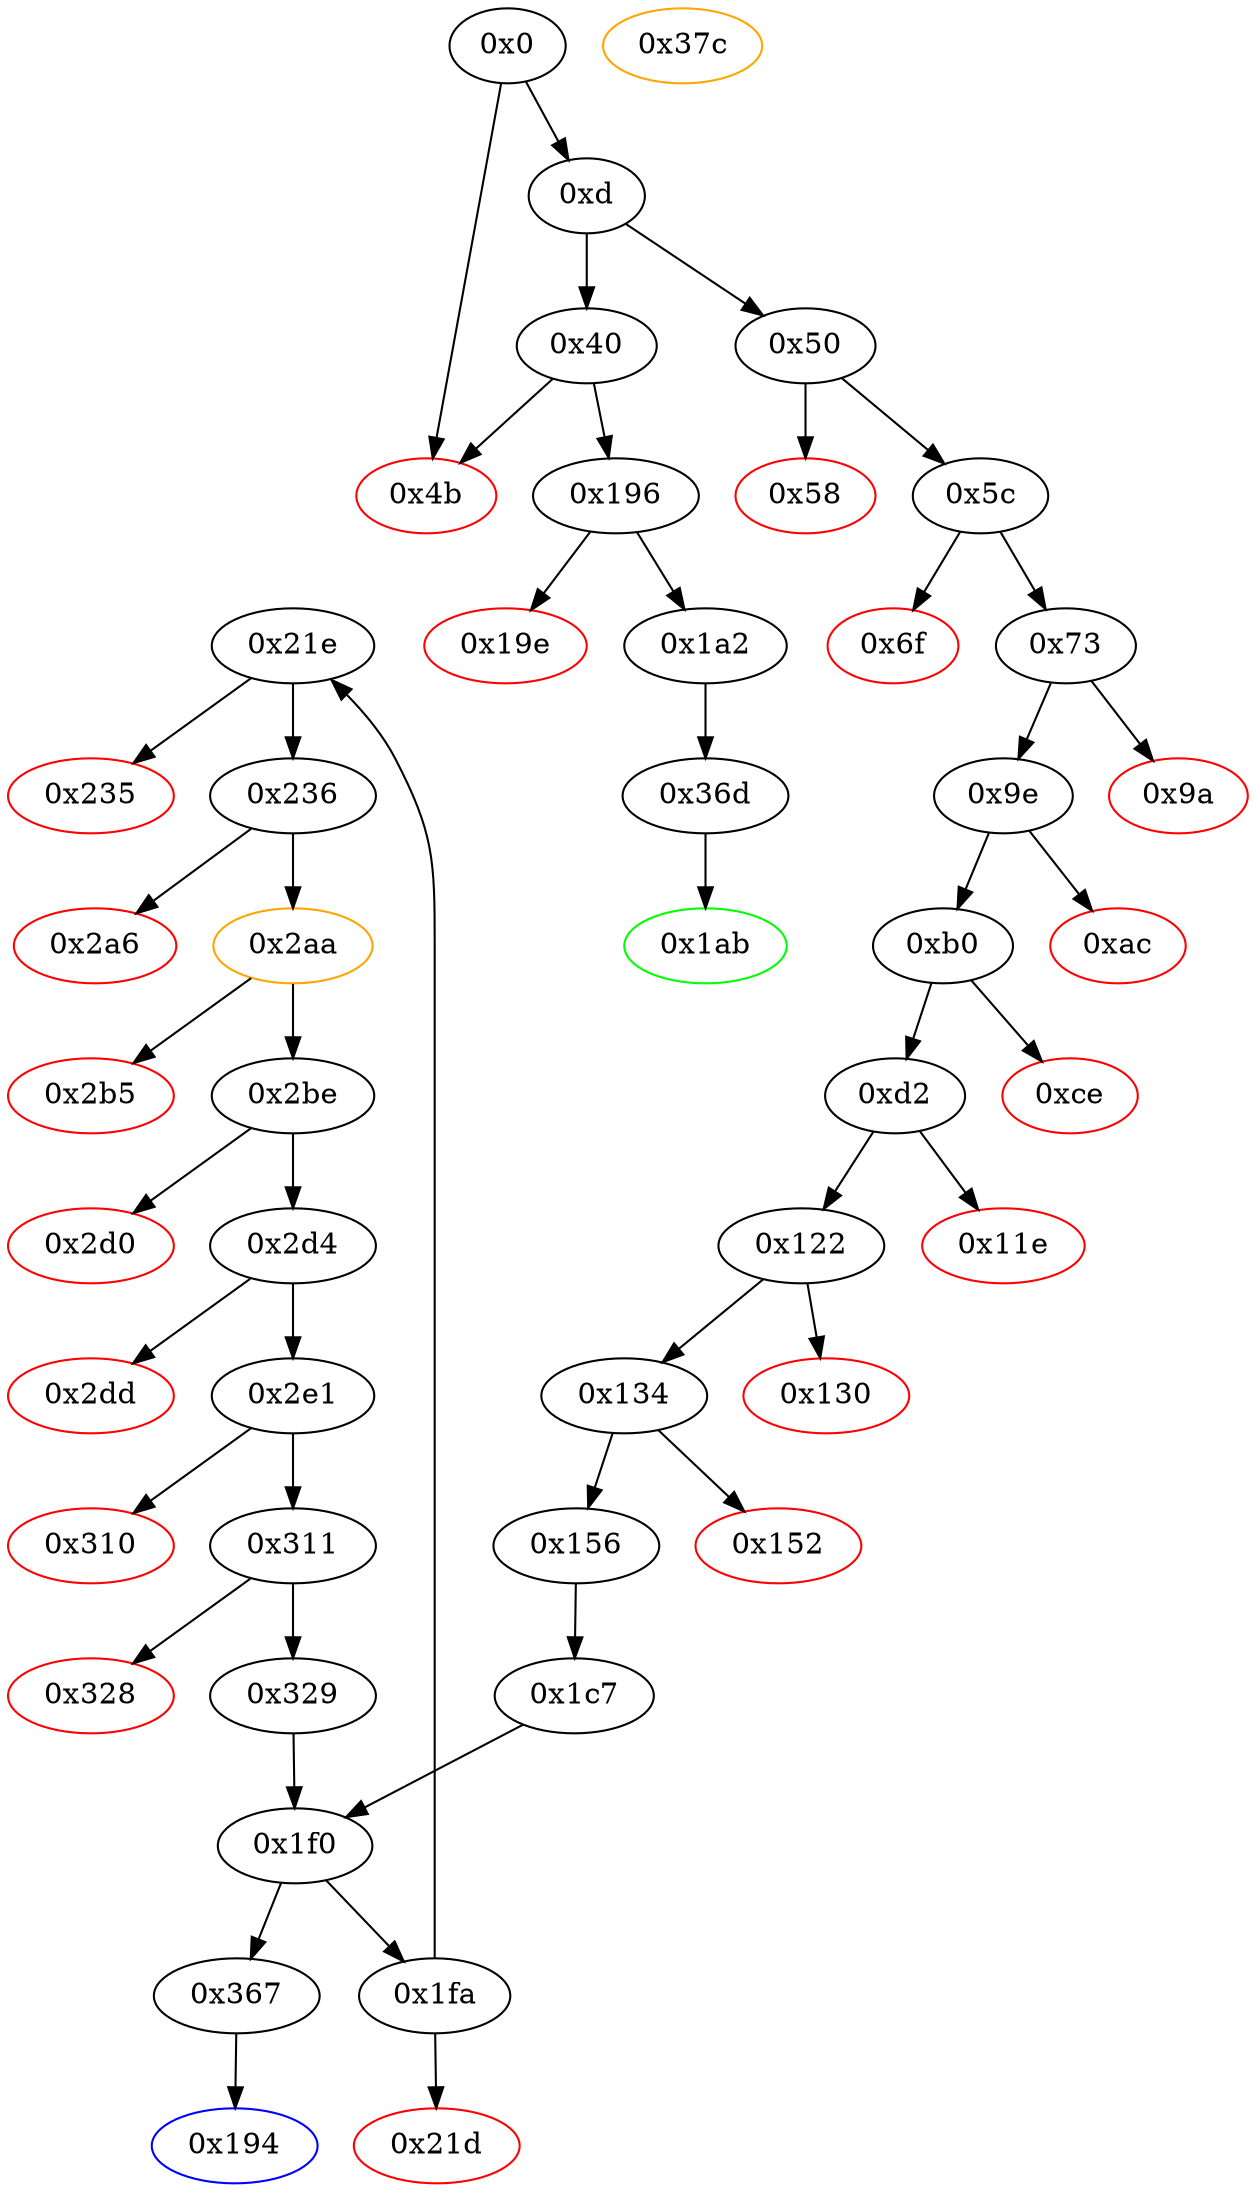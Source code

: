 strict digraph "" {
"0x235" [color=red, fillcolor=white, id="0x235", style=filled, tooltip="Block 0x235\n[0x235:0x235]\n---\nPredecessors: [0x21e]\nSuccessors: []\n---\n0x235 INVALID\n---\n0x235: INVALID \n---\nEntry stack: [V11, 0x194, V38, V75, V117, S6, V169, 0x23b872dd, V171, V179, V117, S0]\nStack pops: 0\nStack additions: []\nExit stack: [V11, 0x194, V38, V75, V117, S6, V169, 0x23b872dd, V171, V179, V117, S0]\n\nDef sites:\nV11: {0xd.0x34}\n0x194: {0x5c.0x5e}\nV38: {0x73.0x7e}\nV75: {0xd2.0xdf}\nV117: {0x156.0x163}\nS6: {0x329.0x362, 0x1c7.0x1c8}\nV169: {0x1fa.0x209}\n0x23b872dd: {0x1fa.0x20b}\nV171: {0x1fa.0x211}\nV179: {0x21e.0x228}\nV117: {0x156.0x163}\nS0: {0x329.0x362, 0x1c7.0x1c8}\n"];
"0xb0" [fillcolor=white, id="0xb0", style=filled, tooltip="Block 0xb0\n[0xb0:0xcd]\n---\nPredecessors: [0x9e]\nSuccessors: [0xce, 0xd2]\n---\n0xb0 JUMPDEST\n0xb1 DUP1\n0xb2 CALLDATALOAD\n0xb3 SWAP1\n0xb4 PUSH1 0x20\n0xb6 ADD\n0xb7 SWAP2\n0xb8 DUP5\n0xb9 PUSH1 0x20\n0xbb DUP4\n0xbc MUL\n0xbd DUP5\n0xbe ADD\n0xbf GT\n0xc0 PUSH5 0x100000000\n0xc6 DUP4\n0xc7 GT\n0xc8 OR\n0xc9 ISZERO\n0xca PUSH2 0xd2\n0xcd JUMPI\n---\n0xb0: JUMPDEST \n0xb2: V57 = CALLDATALOAD V50\n0xb4: V58 = 0x20\n0xb6: V59 = ADD 0x20 V50\n0xb9: V60 = 0x20\n0xbc: V61 = MUL V57 0x20\n0xbe: V62 = ADD V59 V61\n0xbf: V63 = GT V62 V39\n0xc0: V64 = 0x100000000\n0xc7: V65 = GT V57 0x100000000\n0xc8: V66 = OR V65 V63\n0xc9: V67 = ISZERO V66\n0xca: V68 = 0xd2\n0xcd: JUMPI 0xd2 V67\n---\nEntry stack: [V11, 0x194, V38, V39, 0x4, 0x44, V50]\nStack pops: 4\nStack additions: [S3, S2, V59, V57, S1]\nExit stack: [V11, 0x194, V38, V39, 0x4, V59, V57, 0x44]\n\nDef sites:\nV11: {0xd.0x34}\n0x194: {0x5c.0x5e}\nV38: {0x73.0x7e}\nV39: {0x73.0x82}\n0x4: {0x5c.0x61}\n0x44: {0x73.0x87}\nV50: {0x9e.0xa0}\n"];
"0x194" [color=blue, fillcolor=white, id="0x194", style=filled, tooltip="Block 0x194\n[0x194:0x195]\n---\nPredecessors: [0x367]\nSuccessors: []\n---\n0x194 JUMPDEST\n0x195 STOP\n---\n0x194: JUMPDEST \n0x195: STOP \n---\nEntry stack: [V11]\nStack pops: 0\nStack additions: []\nExit stack: [V11]\n\nDef sites:\nV11: {0xd.0x34}\n"];
"0x130" [color=red, fillcolor=white, id="0x130", style=filled, tooltip="Block 0x130\n[0x130:0x133]\n---\nPredecessors: [0x122]\nSuccessors: []\n---\n0x130 PUSH1 0x0\n0x132 DUP1\n0x133 REVERT\n---\n0x130: V98 = 0x0\n0x133: REVERT 0x0 0x0\n---\nEntry stack: [V11, 0x194, V38, V75, V39, 0x4, 0x64, V92]\nStack pops: 0\nStack additions: []\nExit stack: [V11, 0x194, V38, V75, V39, 0x4, 0x64, V92]\n\nDef sites:\nV11: {0xd.0x34}\n0x194: {0x5c.0x5e}\nV38: {0x73.0x7e}\nV75: {0xd2.0xdf}\nV39: {0x73.0x82}\n0x4: {0x5c.0x61}\n0x64: {0xd2.0x10a}\nV92: {0x122.0x124}\n"];
"0x152" [color=red, fillcolor=white, id="0x152", style=filled, tooltip="Block 0x152\n[0x152:0x155]\n---\nPredecessors: [0x134]\nSuccessors: []\n---\n0x152 PUSH1 0x0\n0x154 DUP1\n0x155 REVERT\n---\n0x152: V111 = 0x0\n0x155: REVERT 0x0 0x0\n---\nEntry stack: [V11, 0x194, V38, V75, V39, 0x4, V101, V99, 0x64]\nStack pops: 0\nStack additions: []\nExit stack: [V11, 0x194, V38, V75, V39, 0x4, V101, V99, 0x64]\n\nDef sites:\nV11: {0xd.0x34}\n0x194: {0x5c.0x5e}\nV38: {0x73.0x7e}\nV75: {0xd2.0xdf}\nV39: {0x73.0x82}\n0x4: {0x5c.0x61}\nV101: {0x134.0x13a}\nV99: {0x134.0x136}\n0x64: {0xd2.0x10a}\n"];
"0x134" [fillcolor=white, id="0x134", style=filled, tooltip="Block 0x134\n[0x134:0x151]\n---\nPredecessors: [0x122]\nSuccessors: [0x152, 0x156]\n---\n0x134 JUMPDEST\n0x135 DUP1\n0x136 CALLDATALOAD\n0x137 SWAP1\n0x138 PUSH1 0x20\n0x13a ADD\n0x13b SWAP2\n0x13c DUP5\n0x13d PUSH1 0x20\n0x13f DUP4\n0x140 MUL\n0x141 DUP5\n0x142 ADD\n0x143 GT\n0x144 PUSH5 0x100000000\n0x14a DUP4\n0x14b GT\n0x14c OR\n0x14d ISZERO\n0x14e PUSH2 0x156\n0x151 JUMPI\n---\n0x134: JUMPDEST \n0x136: V99 = CALLDATALOAD V92\n0x138: V100 = 0x20\n0x13a: V101 = ADD 0x20 V92\n0x13d: V102 = 0x20\n0x140: V103 = MUL V99 0x20\n0x142: V104 = ADD V101 V103\n0x143: V105 = GT V104 V39\n0x144: V106 = 0x100000000\n0x14b: V107 = GT V99 0x100000000\n0x14c: V108 = OR V107 V105\n0x14d: V109 = ISZERO V108\n0x14e: V110 = 0x156\n0x151: JUMPI 0x156 V109\n---\nEntry stack: [V11, 0x194, V38, V75, V39, 0x4, 0x64, V92]\nStack pops: 4\nStack additions: [S3, S2, V101, V99, S1]\nExit stack: [V11, 0x194, V38, V75, V39, 0x4, V101, V99, 0x64]\n\nDef sites:\nV11: {0xd.0x34}\n0x194: {0x5c.0x5e}\nV38: {0x73.0x7e}\nV75: {0xd2.0xdf}\nV39: {0x73.0x82}\n0x4: {0x5c.0x61}\n0x64: {0xd2.0x10a}\nV92: {0x122.0x124}\n"];
"0x11e" [color=red, fillcolor=white, id="0x11e", style=filled, tooltip="Block 0x11e\n[0x11e:0x121]\n---\nPredecessors: [0xd2]\nSuccessors: []\n---\n0x11e PUSH1 0x0\n0x120 DUP1\n0x121 REVERT\n---\n0x11e: V91 = 0x0\n0x121: REVERT 0x0 0x0\n---\nEntry stack: [V11, 0x194, V38, V75, V39, 0x4, 0x64, V86]\nStack pops: 0\nStack additions: []\nExit stack: [V11, 0x194, V38, V75, V39, 0x4, 0x64, V86]\n\nDef sites:\nV11: {0xd.0x34}\n0x194: {0x5c.0x5e}\nV38: {0x73.0x7e}\nV75: {0xd2.0xdf}\nV39: {0x73.0x82}\n0x4: {0x5c.0x61}\n0x64: {0xd2.0x10a}\nV86: {0xd2.0x10d}\n"];
"0x58" [color=red, fillcolor=white, id="0x58", style=filled, tooltip="Block 0x58\n[0x58:0x5b]\n---\nPredecessors: [0x50]\nSuccessors: []\n---\n0x58 PUSH1 0x0\n0x5a DUP1\n0x5b REVERT\n---\n0x58: V22 = 0x0\n0x5b: REVERT 0x0 0x0\n---\nEntry stack: [V11, V19]\nStack pops: 0\nStack additions: []\nExit stack: [V11, V19]\n\nDef sites:\nV11: {0xd.0x34}\nV19: {0x50.0x51}\n"];
"0x0" [fillcolor=white, id="0x0", style=filled, tooltip="Block 0x0\n[0x0:0xc]\n---\nPredecessors: []\nSuccessors: [0xd, 0x4b]\n---\n0x0 PUSH1 0x80\n0x2 PUSH1 0x40\n0x4 MSTORE\n0x5 PUSH1 0x4\n0x7 CALLDATASIZE\n0x8 LT\n0x9 PUSH2 0x4b\n0xc JUMPI\n---\n0x0: V0 = 0x80\n0x2: V1 = 0x40\n0x4: M[0x40] = 0x80\n0x5: V2 = 0x4\n0x7: V3 = CALLDATASIZE\n0x8: V4 = LT V3 0x4\n0x9: V5 = 0x4b\n0xc: JUMPI 0x4b V4\n---\nEntry stack: []\nStack pops: 0\nStack additions: []\nExit stack: []\n\nDef sites:\n"];
"0x2a6" [color=red, fillcolor=white, id="0x2a6", style=filled, tooltip="Block 0x2a6\n[0x2a6:0x2a9]\n---\nPredecessors: [0x236]\nSuccessors: []\n---\n0x2a6 PUSH1 0x0\n0x2a8 DUP1\n0x2a9 REVERT\n---\n0x2a6: V219 = 0x0\n0x2a9: REVERT 0x0 0x0\n---\nEntry stack: [V11, 0x194, V38, V75, V117, S10, V169, 0x23b872dd, V211, 0x20, V209, V213, V209, 0x0, V169, V216]\nStack pops: 0\nStack additions: []\nExit stack: [V11, 0x194, V38, V75, V117, S10, V169, 0x23b872dd, V211, 0x20, V209, V213, V209, 0x0, V169, V216]\n\nDef sites:\nV11: {0xd.0x34}\n0x194: {0x5c.0x5e}\nV38: {0x73.0x7e}\nV75: {0xd2.0xdf}\nV117: {0x156.0x163}\nS10: {0x329.0x362, 0x1c7.0x1c8}\nV169: {0x1fa.0x209}\n0x23b872dd: {0x1fa.0x20b}\nV211: {0x236.0x292}\n0x20: {0x236.0x237}\nV209: {0x236.0x28d}\nV213: {0x236.0x298}\nV209: {0x236.0x28d}\n0x0: {0x236.0x29a}\nV169: {0x1fa.0x209}\nV216: {0x236.0x29f}\n"];
"0x36d" [fillcolor=white, id="0x36d", style=filled, tooltip="Block 0x36d\n[0x36d:0x37b]\n---\nPredecessors: [0x1a2]\nSuccessors: [0x1ab]\n---\n0x36d JUMPDEST\n0x36e PUSH1 0x0\n0x370 SLOAD\n0x371 PUSH1 0x1\n0x373 PUSH1 0xa0\n0x375 PUSH1 0x2\n0x377 EXP\n0x378 SUB\n0x379 AND\n0x37a DUP2\n0x37b JUMP\n---\n0x36d: JUMPDEST \n0x36e: V282 = 0x0\n0x370: V283 = S[0x0]\n0x371: V284 = 0x1\n0x373: V285 = 0xa0\n0x375: V286 = 0x2\n0x377: V287 = EXP 0x2 0xa0\n0x378: V288 = SUB 0x10000000000000000000000000000000000000000 0x1\n0x379: V289 = AND 0xffffffffffffffffffffffffffffffffffffffff V283\n0x37b: JUMP 0x1ab\n---\nEntry stack: [V11, 0x1ab]\nStack pops: 1\nStack additions: [S0, V289]\nExit stack: [V11, 0x1ab, V289]\n\nDef sites:\nV11: {0xd.0x34}\n0x1ab: {0x1a2.0x1a4}\n"];
"0x9a" [color=red, fillcolor=white, id="0x9a", style=filled, tooltip="Block 0x9a\n[0x9a:0x9d]\n---\nPredecessors: [0x73]\nSuccessors: []\n---\n0x9a PUSH1 0x0\n0x9c DUP1\n0x9d REVERT\n---\n0x9a: V49 = 0x0\n0x9d: REVERT 0x0 0x0\n---\nEntry stack: [V11, 0x194, V38, V39, 0x4, 0x44, V44]\nStack pops: 0\nStack additions: []\nExit stack: [V11, 0x194, V38, V39, 0x4, 0x44, V44]\n\nDef sites:\nV11: {0xd.0x34}\n0x194: {0x5c.0x5e}\nV38: {0x73.0x7e}\nV39: {0x73.0x82}\n0x4: {0x5c.0x61}\n0x44: {0x73.0x87}\nV44: {0x73.0x8c}\n"];
"0x156" [fillcolor=white, id="0x156", style=filled, tooltip="Block 0x156\n[0x156:0x193]\n---\nPredecessors: [0x134]\nSuccessors: [0x1c7]\n---\n0x156 JUMPDEST\n0x157 SWAP2\n0x158 SWAP1\n0x159 DUP1\n0x15a DUP1\n0x15b PUSH1 0x20\n0x15d MUL\n0x15e PUSH1 0x20\n0x160 ADD\n0x161 PUSH1 0x40\n0x163 MLOAD\n0x164 SWAP1\n0x165 DUP2\n0x166 ADD\n0x167 PUSH1 0x40\n0x169 MSTORE\n0x16a DUP1\n0x16b SWAP4\n0x16c SWAP3\n0x16d SWAP2\n0x16e SWAP1\n0x16f DUP2\n0x170 DUP2\n0x171 MSTORE\n0x172 PUSH1 0x20\n0x174 ADD\n0x175 DUP4\n0x176 DUP4\n0x177 PUSH1 0x20\n0x179 MUL\n0x17a DUP1\n0x17b DUP3\n0x17c DUP5\n0x17d CALLDATACOPY\n0x17e PUSH1 0x0\n0x180 SWAP3\n0x181 ADD\n0x182 SWAP2\n0x183 SWAP1\n0x184 SWAP2\n0x185 MSTORE\n0x186 POP\n0x187 SWAP3\n0x188 SWAP6\n0x189 POP\n0x18a PUSH2 0x1c7\n0x18d SWAP5\n0x18e POP\n0x18f POP\n0x190 POP\n0x191 POP\n0x192 POP\n0x193 JUMP\n---\n0x156: JUMPDEST \n0x15b: V112 = 0x20\n0x15d: V113 = MUL 0x20 V99\n0x15e: V114 = 0x20\n0x160: V115 = ADD 0x20 V113\n0x161: V116 = 0x40\n0x163: V117 = M[0x40]\n0x166: V118 = ADD V117 V115\n0x167: V119 = 0x40\n0x169: M[0x40] = V118\n0x171: M[V117] = V99\n0x172: V120 = 0x20\n0x174: V121 = ADD 0x20 V117\n0x177: V122 = 0x20\n0x179: V123 = MUL 0x20 V99\n0x17d: CALLDATACOPY V121 V101 V123\n0x17e: V124 = 0x0\n0x181: V125 = ADD V121 V123\n0x185: M[V125] = 0x0\n0x18a: V126 = 0x1c7\n0x193: JUMP 0x1c7\n---\nEntry stack: [V11, 0x194, V38, V75, V39, 0x4, V101, V99, 0x64]\nStack pops: 5\nStack additions: [V117]\nExit stack: [V11, 0x194, V38, V75, V117]\n\nDef sites:\nV11: {0xd.0x34}\n0x194: {0x5c.0x5e}\nV38: {0x73.0x7e}\nV75: {0xd2.0xdf}\nV39: {0x73.0x82}\n0x4: {0x5c.0x61}\nV101: {0x134.0x13a}\nV99: {0x134.0x136}\n0x64: {0xd2.0x10a}\n"];
"0x122" [fillcolor=white, id="0x122", style=filled, tooltip="Block 0x122\n[0x122:0x12f]\n---\nPredecessors: [0xd2]\nSuccessors: [0x130, 0x134]\n---\n0x122 JUMPDEST\n0x123 DUP3\n0x124 ADD\n0x125 DUP4\n0x126 PUSH1 0x20\n0x128 DUP3\n0x129 ADD\n0x12a GT\n0x12b ISZERO\n0x12c PUSH2 0x134\n0x12f JUMPI\n---\n0x122: JUMPDEST \n0x124: V92 = ADD 0x4 V86\n0x126: V93 = 0x20\n0x129: V94 = ADD V92 0x20\n0x12a: V95 = GT V94 V39\n0x12b: V96 = ISZERO V95\n0x12c: V97 = 0x134\n0x12f: JUMPI 0x134 V96\n---\nEntry stack: [V11, 0x194, V38, V75, V39, 0x4, 0x64, V86]\nStack pops: 4\nStack additions: [S3, S2, S1, V92]\nExit stack: [V11, 0x194, V38, V75, V39, 0x4, 0x64, V92]\n\nDef sites:\nV11: {0xd.0x34}\n0x194: {0x5c.0x5e}\nV38: {0x73.0x7e}\nV75: {0xd2.0xdf}\nV39: {0x73.0x82}\n0x4: {0x5c.0x61}\n0x64: {0xd2.0x10a}\nV86: {0xd2.0x10d}\n"];
"0x2be" [fillcolor=white, id="0x2be", style=filled, tooltip="Block 0x2be\n[0x2be:0x2cf]\n---\nPredecessors: [0x2aa]\nSuccessors: [0x2d0, 0x2d4]\n---\n0x2be JUMPDEST\n0x2bf POP\n0x2c0 POP\n0x2c1 POP\n0x2c2 POP\n0x2c3 PUSH1 0x40\n0x2c5 MLOAD\n0x2c6 RETURNDATASIZE\n0x2c7 PUSH1 0x20\n0x2c9 DUP2\n0x2ca LT\n0x2cb ISZERO\n0x2cc PUSH2 0x2d4\n0x2cf JUMPI\n---\n0x2be: JUMPDEST \n0x2c3: V229 = 0x40\n0x2c5: V230 = M[0x40]\n0x2c6: V231 = RETURNDATASIZE\n0x2c7: V232 = 0x20\n0x2ca: V233 = LT V231 0x20\n0x2cb: V234 = ISZERO V233\n0x2cc: V235 = 0x2d4\n0x2cf: JUMPI 0x2d4 V234\n---\nEntry stack: [V11, 0x194, V38, V75, V117, S4, V169, 0x23b872dd, V211, V222]\nStack pops: 4\nStack additions: [V230, V231]\nExit stack: [V11, 0x194, V38, V75, V117, S4, V230, V231]\n\nDef sites:\nV11: {0xd.0x34}\n0x194: {0x5c.0x5e}\nV38: {0x73.0x7e}\nV75: {0xd2.0xdf}\nV117: {0x156.0x163}\nS4: {0x329.0x362, 0x1c7.0x1c8}\nV169: {0x1fa.0x209}\n0x23b872dd: {0x1fa.0x20b}\nV211: {0x236.0x292}\nV222: {0x2aa.0x2ae}\n"];
"0x328" [color=red, fillcolor=white, id="0x328", style=filled, tooltip="Block 0x328\n[0x328:0x328]\n---\nPredecessors: [0x311]\nSuccessors: []\n---\n0x328 INVALID\n---\n0x328: INVALID \n---\nEntry stack: [V11, 0x194, V38, V75, V117, S5, 0x6338f69390e35a535a8a45841594668201ebcd1a8d9561f38ae0e589140233bf, V38, V253, V117, S0]\nStack pops: 0\nStack additions: []\nExit stack: [V11, 0x194, V38, V75, V117, S5, 0x6338f69390e35a535a8a45841594668201ebcd1a8d9561f38ae0e589140233bf, V38, V253, V117, S0]\n\nDef sites:\nV11: {0xd.0x34}\n0x194: {0x5c.0x5e}\nV38: {0x73.0x7e}\nV75: {0xd2.0xdf}\nV117: {0x156.0x163}\nS5: {0x329.0x362, 0x1c7.0x1c8}\n0x6338f69390e35a535a8a45841594668201ebcd1a8d9561f38ae0e589140233bf: {0x2e1.0x2e2}\nV38: {0x73.0x7e}\nV253: {0x311.0x31b}\nV117: {0x156.0x163}\nS0: {0x329.0x362, 0x1c7.0x1c8}\n"];
"0xd2" [fillcolor=white, id="0xd2", style=filled, tooltip="Block 0xd2\n[0xd2:0x11d]\n---\nPredecessors: [0xb0]\nSuccessors: [0x11e, 0x122]\n---\n0xd2 JUMPDEST\n0xd3 SWAP2\n0xd4 SWAP1\n0xd5 DUP1\n0xd6 DUP1\n0xd7 PUSH1 0x20\n0xd9 MUL\n0xda PUSH1 0x20\n0xdc ADD\n0xdd PUSH1 0x40\n0xdf MLOAD\n0xe0 SWAP1\n0xe1 DUP2\n0xe2 ADD\n0xe3 PUSH1 0x40\n0xe5 MSTORE\n0xe6 DUP1\n0xe7 SWAP4\n0xe8 SWAP3\n0xe9 SWAP2\n0xea SWAP1\n0xeb DUP2\n0xec DUP2\n0xed MSTORE\n0xee PUSH1 0x20\n0xf0 ADD\n0xf1 DUP4\n0xf2 DUP4\n0xf3 PUSH1 0x20\n0xf5 MUL\n0xf6 DUP1\n0xf7 DUP3\n0xf8 DUP5\n0xf9 CALLDATACOPY\n0xfa PUSH1 0x0\n0xfc SWAP3\n0xfd ADD\n0xfe SWAP2\n0xff SWAP1\n0x100 SWAP2\n0x101 MSTORE\n0x102 POP\n0x103 SWAP3\n0x104 SWAP6\n0x105 SWAP5\n0x106 SWAP4\n0x107 PUSH1 0x20\n0x109 DUP2\n0x10a ADD\n0x10b SWAP4\n0x10c POP\n0x10d CALLDATALOAD\n0x10e SWAP2\n0x10f POP\n0x110 POP\n0x111 PUSH5 0x100000000\n0x117 DUP2\n0x118 GT\n0x119 ISZERO\n0x11a PUSH2 0x122\n0x11d JUMPI\n---\n0xd2: JUMPDEST \n0xd7: V70 = 0x20\n0xd9: V71 = MUL 0x20 V57\n0xda: V72 = 0x20\n0xdc: V73 = ADD 0x20 V71\n0xdd: V74 = 0x40\n0xdf: V75 = M[0x40]\n0xe2: V76 = ADD V75 V73\n0xe3: V77 = 0x40\n0xe5: M[0x40] = V76\n0xed: M[V75] = V57\n0xee: V78 = 0x20\n0xf0: V79 = ADD 0x20 V75\n0xf3: V80 = 0x20\n0xf5: V81 = MUL 0x20 V57\n0xf9: CALLDATACOPY V79 V59 V81\n0xfa: V82 = 0x0\n0xfd: V83 = ADD V79 V81\n0x101: M[V83] = 0x0\n0x107: V84 = 0x20\n0x10a: V85 = ADD 0x44 0x20\n0x10d: V86 = CALLDATALOAD 0x44\n0x111: V87 = 0x100000000\n0x118: V88 = GT V86 0x100000000\n0x119: V89 = ISZERO V88\n0x11a: V90 = 0x122\n0x11d: JUMPI 0x122 V89\n---\nEntry stack: [V11, 0x194, V38, V39, 0x4, V59, V57, 0x44]\nStack pops: 5\nStack additions: [V75, S4, S3, 0x64, V86]\nExit stack: [V11, 0x194, V38, V75, V39, 0x4, 0x64, V86]\n\nDef sites:\nV11: {0xd.0x34}\n0x194: {0x5c.0x5e}\nV38: {0x73.0x7e}\nV39: {0x73.0x82}\n0x4: {0x5c.0x61}\nV59: {0xb0.0xb6}\nV57: {0xb0.0xb2}\n0x44: {0x73.0x87}\n"];
"0x1f0" [fillcolor=white, id="0x1f0", style=filled, tooltip="Block 0x1f0\n[0x1f0:0x1f9]\n---\nPredecessors: [0x1c7, 0x329]\nSuccessors: [0x1fa, 0x367]\n---\n0x1f0 JUMPDEST\n0x1f1 DUP3\n0x1f2 MLOAD\n0x1f3 DUP2\n0x1f4 LT\n0x1f5 ISZERO\n0x1f6 PUSH2 0x367\n0x1f9 JUMPI\n---\n0x1f0: JUMPDEST \n0x1f2: V157 = M[V75]\n0x1f4: V158 = LT S0 V157\n0x1f5: V159 = ISZERO V158\n0x1f6: V160 = 0x367\n0x1f9: JUMPI 0x367 V159\n---\nEntry stack: [V11, 0x194, V38, V75, V117, S0]\nStack pops: 3\nStack additions: [S2, S1, S0]\nExit stack: [V11, 0x194, V38, V75, V117, S0]\n\nDef sites:\nV11: {0xd.0x34}\n0x194: {0x5c.0x5e}\nV38: {0x73.0x7e}\nV75: {0xd2.0xdf}\nV117: {0x156.0x163}\nS0: {0x329.0x362, 0x1c7.0x1c8}\n"];
"0x73" [fillcolor=white, id="0x73", style=filled, tooltip="Block 0x73\n[0x73:0x99]\n---\nPredecessors: [0x5c]\nSuccessors: [0x9a, 0x9e]\n---\n0x73 JUMPDEST\n0x74 PUSH1 0x1\n0x76 PUSH1 0xa0\n0x78 PUSH1 0x2\n0x7a EXP\n0x7b SUB\n0x7c DUP3\n0x7d CALLDATALOAD\n0x7e AND\n0x7f SWAP2\n0x80 SWAP1\n0x81 DUP2\n0x82 ADD\n0x83 SWAP1\n0x84 PUSH1 0x40\n0x86 DUP2\n0x87 ADD\n0x88 PUSH1 0x20\n0x8a DUP3\n0x8b ADD\n0x8c CALLDATALOAD\n0x8d PUSH5 0x100000000\n0x93 DUP2\n0x94 GT\n0x95 ISZERO\n0x96 PUSH2 0x9e\n0x99 JUMPI\n---\n0x73: JUMPDEST \n0x74: V32 = 0x1\n0x76: V33 = 0xa0\n0x78: V34 = 0x2\n0x7a: V35 = EXP 0x2 0xa0\n0x7b: V36 = SUB 0x10000000000000000000000000000000000000000 0x1\n0x7d: V37 = CALLDATALOAD 0x4\n0x7e: V38 = AND V37 0xffffffffffffffffffffffffffffffffffffffff\n0x82: V39 = ADD 0x4 V26\n0x84: V40 = 0x40\n0x87: V41 = ADD 0x4 0x40\n0x88: V42 = 0x20\n0x8b: V43 = ADD 0x4 0x20\n0x8c: V44 = CALLDATALOAD 0x24\n0x8d: V45 = 0x100000000\n0x94: V46 = GT V44 0x100000000\n0x95: V47 = ISZERO V46\n0x96: V48 = 0x9e\n0x99: JUMPI 0x9e V47\n---\nEntry stack: [V11, 0x194, 0x4, V26]\nStack pops: 2\nStack additions: [V38, V39, S1, 0x44, V44]\nExit stack: [V11, 0x194, V38, V39, 0x4, 0x44, V44]\n\nDef sites:\nV11: {0xd.0x34}\n0x194: {0x5c.0x5e}\n0x4: {0x5c.0x61}\nV26: {0x5c.0x65}\n"];
"0x4b" [color=red, fillcolor=white, id="0x4b", style=filled, tooltip="Block 0x4b\n[0x4b:0x4f]\n---\nPredecessors: [0x0, 0x40]\nSuccessors: []\n---\n0x4b JUMPDEST\n0x4c PUSH1 0x0\n0x4e DUP1\n0x4f REVERT\n---\n0x4b: JUMPDEST \n0x4c: V18 = 0x0\n0x4f: REVERT 0x0 0x0\n---\nEntry stack: [V11]\nStack pops: 0\nStack additions: []\nExit stack: [V11]\n\nDef sites:\nV11: {0xd.0x34}\n"];
"0x2b5" [color=red, fillcolor=white, id="0x2b5", style=filled, tooltip="Block 0x2b5\n[0x2b5:0x2bd]\n---\nPredecessors: [0x2aa]\nSuccessors: []\n---\n0x2b5 RETURNDATASIZE\n0x2b6 PUSH1 0x0\n0x2b8 DUP1\n0x2b9 RETURNDATACOPY\n0x2ba RETURNDATASIZE\n0x2bb PUSH1 0x0\n0x2bd REVERT\n---\n0x2b5: V225 = RETURNDATASIZE\n0x2b6: V226 = 0x0\n0x2b9: RETURNDATACOPY 0x0 0x0 V225\n0x2ba: V227 = RETURNDATASIZE\n0x2bb: V228 = 0x0\n0x2bd: REVERT 0x0 V227\n---\nEntry stack: [V11, 0x194, V38, V75, V117, S4, V169, 0x23b872dd, V211, V222]\nStack pops: 0\nStack additions: []\nExit stack: [V11, 0x194, V38, V75, V117, S4, V169, 0x23b872dd, V211, V222]\n\nDef sites:\nV11: {0xd.0x34}\n0x194: {0x5c.0x5e}\nV38: {0x73.0x7e}\nV75: {0xd2.0xdf}\nV117: {0x156.0x163}\nS4: {0x329.0x362, 0x1c7.0x1c8}\nV169: {0x1fa.0x209}\n0x23b872dd: {0x1fa.0x20b}\nV211: {0x236.0x292}\nV222: {0x2aa.0x2ae}\n"];
"0x1a2" [fillcolor=white, id="0x1a2", style=filled, tooltip="Block 0x1a2\n[0x1a2:0x1aa]\n---\nPredecessors: [0x196]\nSuccessors: [0x36d]\n---\n0x1a2 JUMPDEST\n0x1a3 POP\n0x1a4 PUSH2 0x1ab\n0x1a7 PUSH2 0x36d\n0x1aa JUMP\n---\n0x1a2: JUMPDEST \n0x1a4: V131 = 0x1ab\n0x1a7: V132 = 0x36d\n0x1aa: JUMP 0x36d\n---\nEntry stack: [V11, V127]\nStack pops: 1\nStack additions: [0x1ab]\nExit stack: [V11, 0x1ab]\n\nDef sites:\nV11: {0xd.0x34}\nV127: {0x196.0x197}\n"];
"0x236" [fillcolor=white, id="0x236", style=filled, tooltip="Block 0x236\n[0x236:0x2a5]\n---\nPredecessors: [0x21e]\nSuccessors: [0x2a6, 0x2aa]\n---\n0x236 JUMPDEST\n0x237 PUSH1 0x20\n0x239 SWAP1\n0x23a DUP2\n0x23b MUL\n0x23c SWAP1\n0x23d SWAP2\n0x23e ADD\n0x23f DUP2\n0x240 ADD\n0x241 MLOAD\n0x242 PUSH1 0x40\n0x244 DUP1\n0x245 MLOAD\n0x246 PUSH29 0x100000000000000000000000000000000000000000000000000000000\n0x264 PUSH4 0xffffffff\n0x269 DUP9\n0x26a AND\n0x26b MUL\n0x26c DUP2\n0x26d MSTORE\n0x26e PUSH1 0x1\n0x270 PUSH1 0xa0\n0x272 PUSH1 0x2\n0x274 EXP\n0x275 SUB\n0x276 SWAP6\n0x277 DUP7\n0x278 AND\n0x279 PUSH1 0x4\n0x27b DUP3\n0x27c ADD\n0x27d MSTORE\n0x27e SWAP4\n0x27f SWAP1\n0x280 SWAP5\n0x281 AND\n0x282 PUSH1 0x24\n0x284 DUP5\n0x285 ADD\n0x286 MSTORE\n0x287 PUSH1 0x44\n0x289 DUP4\n0x28a ADD\n0x28b MSTORE\n0x28c SWAP2\n0x28d MLOAD\n0x28e PUSH1 0x64\n0x290 DUP1\n0x291 DUP4\n0x292 ADD\n0x293 SWAP4\n0x294 SWAP3\n0x295 DUP3\n0x296 SWAP1\n0x297 SUB\n0x298 ADD\n0x299 DUP2\n0x29a PUSH1 0x0\n0x29c DUP8\n0x29d DUP1\n0x29e EXTCODESIZE\n0x29f ISZERO\n0x2a0 DUP1\n0x2a1 ISZERO\n0x2a2 PUSH2 0x2aa\n0x2a5 JUMPI\n---\n0x236: JUMPDEST \n0x237: V185 = 0x20\n0x23b: V186 = MUL 0x20 S0\n0x23e: V187 = ADD V117 V186\n0x240: V188 = ADD 0x20 V187\n0x241: V189 = M[V188]\n0x242: V190 = 0x40\n0x245: V191 = M[0x40]\n0x246: V192 = 0x100000000000000000000000000000000000000000000000000000000\n0x264: V193 = 0xffffffff\n0x26a: V194 = AND 0x23b872dd 0xffffffff\n0x26b: V195 = MUL 0x23b872dd 0x100000000000000000000000000000000000000000000000000000000\n0x26d: M[V191] = 0x23b872dd00000000000000000000000000000000000000000000000000000000\n0x26e: V196 = 0x1\n0x270: V197 = 0xa0\n0x272: V198 = 0x2\n0x274: V199 = EXP 0x2 0xa0\n0x275: V200 = SUB 0x10000000000000000000000000000000000000000 0x1\n0x278: V201 = AND 0xffffffffffffffffffffffffffffffffffffffff V171\n0x279: V202 = 0x4\n0x27c: V203 = ADD V191 0x4\n0x27d: M[V203] = V201\n0x281: V204 = AND 0xffffffffffffffffffffffffffffffffffffffff V179\n0x282: V205 = 0x24\n0x285: V206 = ADD V191 0x24\n0x286: M[V206] = V204\n0x287: V207 = 0x44\n0x28a: V208 = ADD V191 0x44\n0x28b: M[V208] = V189\n0x28d: V209 = M[0x40]\n0x28e: V210 = 0x64\n0x292: V211 = ADD V191 0x64\n0x297: V212 = SUB V191 V209\n0x298: V213 = ADD V212 0x64\n0x29a: V214 = 0x0\n0x29e: V215 = EXTCODESIZE V169\n0x29f: V216 = ISZERO V215\n0x2a1: V217 = ISZERO V216\n0x2a2: V218 = 0x2aa\n0x2a5: JUMPI 0x2aa V217\n---\nEntry stack: [V11, 0x194, V38, V75, V117, S6, V169, 0x23b872dd, V171, V179, V117, S0]\nStack pops: 6\nStack additions: [S5, S4, V211, 0x20, V209, V213, V209, 0x0, S5, V216]\nExit stack: [V11, 0x194, V38, V75, V117, S6, V169, 0x23b872dd, V211, 0x20, V209, V213, V209, 0x0, V169, V216]\n\nDef sites:\nV11: {0xd.0x34}\n0x194: {0x5c.0x5e}\nV38: {0x73.0x7e}\nV75: {0xd2.0xdf}\nV117: {0x156.0x163}\nS6: {0x329.0x362, 0x1c7.0x1c8}\nV169: {0x1fa.0x209}\n0x23b872dd: {0x1fa.0x20b}\nV171: {0x1fa.0x211}\nV179: {0x21e.0x228}\nV117: {0x156.0x163}\nS0: {0x329.0x362, 0x1c7.0x1c8}\n"];
"0xce" [color=red, fillcolor=white, id="0xce", style=filled, tooltip="Block 0xce\n[0xce:0xd1]\n---\nPredecessors: [0xb0]\nSuccessors: []\n---\n0xce PUSH1 0x0\n0xd0 DUP1\n0xd1 REVERT\n---\n0xce: V69 = 0x0\n0xd1: REVERT 0x0 0x0\n---\nEntry stack: [V11, 0x194, V38, V39, 0x4, V59, V57, 0x44]\nStack pops: 0\nStack additions: []\nExit stack: [V11, 0x194, V38, V39, 0x4, V59, V57, 0x44]\n\nDef sites:\nV11: {0xd.0x34}\n0x194: {0x5c.0x5e}\nV38: {0x73.0x7e}\nV39: {0x73.0x82}\n0x4: {0x5c.0x61}\nV59: {0xb0.0xb6}\nV57: {0xb0.0xb2}\n0x44: {0x73.0x87}\n"];
"0x2d4" [fillcolor=white, id="0x2d4", style=filled, tooltip="Block 0x2d4\n[0x2d4:0x2dc]\n---\nPredecessors: [0x2be]\nSuccessors: [0x2dd, 0x2e1]\n---\n0x2d4 JUMPDEST\n0x2d5 POP\n0x2d6 MLOAD\n0x2d7 ISZERO\n0x2d8 ISZERO\n0x2d9 PUSH2 0x2e1\n0x2dc JUMPI\n---\n0x2d4: JUMPDEST \n0x2d6: V237 = M[V230]\n0x2d7: V238 = ISZERO V237\n0x2d8: V239 = ISZERO V238\n0x2d9: V240 = 0x2e1\n0x2dc: JUMPI 0x2e1 V239\n---\nEntry stack: [V11, 0x194, V38, V75, V117, S2, V230, V231]\nStack pops: 2\nStack additions: []\nExit stack: [V11, 0x194, V38, V75, V117, S2]\n\nDef sites:\nV11: {0xd.0x34}\n0x194: {0x5c.0x5e}\nV38: {0x73.0x7e}\nV75: {0xd2.0xdf}\nV117: {0x156.0x163}\nS2: {0x329.0x362, 0x1c7.0x1c8}\nV230: {0x2be.0x2c5}\nV231: {0x2be.0x2c6}\n"];
"0x367" [fillcolor=white, id="0x367", style=filled, tooltip="Block 0x367\n[0x367:0x36c]\n---\nPredecessors: [0x1f0]\nSuccessors: [0x194]\n---\n0x367 JUMPDEST\n0x368 POP\n0x369 POP\n0x36a POP\n0x36b POP\n0x36c JUMP\n---\n0x367: JUMPDEST \n0x36c: JUMP 0x194\n---\nEntry stack: [V11, 0x194, V38, V75, V117, S0]\nStack pops: 5\nStack additions: []\nExit stack: [V11]\n\nDef sites:\nV11: {0xd.0x34}\n0x194: {0x5c.0x5e}\nV38: {0x73.0x7e}\nV75: {0xd2.0xdf}\nV117: {0x156.0x163}\nS0: {0x329.0x362, 0x1c7.0x1c8}\n"];
"0x2d0" [color=red, fillcolor=white, id="0x2d0", style=filled, tooltip="Block 0x2d0\n[0x2d0:0x2d3]\n---\nPredecessors: [0x2be]\nSuccessors: []\n---\n0x2d0 PUSH1 0x0\n0x2d2 DUP1\n0x2d3 REVERT\n---\n0x2d0: V236 = 0x0\n0x2d3: REVERT 0x0 0x0\n---\nEntry stack: [V11, 0x194, V38, V75, V117, S2, V230, V231]\nStack pops: 0\nStack additions: []\nExit stack: [V11, 0x194, V38, V75, V117, S2, V230, V231]\n\nDef sites:\nV11: {0xd.0x34}\n0x194: {0x5c.0x5e}\nV38: {0x73.0x7e}\nV75: {0xd2.0xdf}\nV117: {0x156.0x163}\nS2: {0x329.0x362, 0x1c7.0x1c8}\nV230: {0x2be.0x2c5}\nV231: {0x2be.0x2c6}\n"];
"0x21e" [fillcolor=white, id="0x21e", style=filled, tooltip="Block 0x21e\n[0x21e:0x234]\n---\nPredecessors: [0x1fa]\nSuccessors: [0x235, 0x236]\n---\n0x21e JUMPDEST\n0x21f SWAP1\n0x220 PUSH1 0x20\n0x222 ADD\n0x223 SWAP1\n0x224 PUSH1 0x20\n0x226 MUL\n0x227 ADD\n0x228 MLOAD\n0x229 DUP6\n0x22a DUP6\n0x22b DUP2\n0x22c MLOAD\n0x22d DUP2\n0x22e LT\n0x22f ISZERO\n0x230 ISZERO\n0x231 PUSH2 0x236\n0x234 JUMPI\n---\n0x21e: JUMPDEST \n0x220: V174 = 0x20\n0x222: V175 = ADD 0x20 V75\n0x224: V176 = 0x20\n0x226: V177 = MUL 0x20 S0\n0x227: V178 = ADD V177 V175\n0x228: V179 = M[V178]\n0x22c: V180 = M[V117]\n0x22e: V181 = LT S5 V180\n0x22f: V182 = ISZERO V181\n0x230: V183 = ISZERO V182\n0x231: V184 = 0x236\n0x234: JUMPI 0x236 V183\n---\nEntry stack: [V11, 0x194, V38, V75, V117, S5, V169, 0x23b872dd, V171, V75, S0]\nStack pops: 7\nStack additions: [S6, S5, S4, S3, S2, V179, S6, S5]\nExit stack: [V11, 0x194, V38, V75, V117, S5, V169, 0x23b872dd, V171, V179, V117, S5]\n\nDef sites:\nV11: {0xd.0x34}\n0x194: {0x5c.0x5e}\nV38: {0x73.0x7e}\nV75: {0xd2.0xdf}\nV117: {0x156.0x163}\nS5: {0x329.0x362, 0x1c7.0x1c8}\nV169: {0x1fa.0x209}\n0x23b872dd: {0x1fa.0x20b}\nV171: {0x1fa.0x211}\nV75: {0xd2.0xdf}\nS0: {0x329.0x362, 0x1c7.0x1c8}\n"];
"0x5c" [fillcolor=white, id="0x5c", style=filled, tooltip="Block 0x5c\n[0x5c:0x6e]\n---\nPredecessors: [0x50]\nSuccessors: [0x6f, 0x73]\n---\n0x5c JUMPDEST\n0x5d POP\n0x5e PUSH2 0x194\n0x61 PUSH1 0x4\n0x63 DUP1\n0x64 CALLDATASIZE\n0x65 SUB\n0x66 PUSH1 0x60\n0x68 DUP2\n0x69 LT\n0x6a ISZERO\n0x6b PUSH2 0x73\n0x6e JUMPI\n---\n0x5c: JUMPDEST \n0x5e: V23 = 0x194\n0x61: V24 = 0x4\n0x64: V25 = CALLDATASIZE\n0x65: V26 = SUB V25 0x4\n0x66: V27 = 0x60\n0x69: V28 = LT V26 0x60\n0x6a: V29 = ISZERO V28\n0x6b: V30 = 0x73\n0x6e: JUMPI 0x73 V29\n---\nEntry stack: [V11, V19]\nStack pops: 1\nStack additions: [0x194, 0x4, V26]\nExit stack: [V11, 0x194, 0x4, V26]\n\nDef sites:\nV11: {0xd.0x34}\nV19: {0x50.0x51}\n"];
"0x2e1" [fillcolor=white, id="0x2e1", style=filled, tooltip="Block 0x2e1\n[0x2e1:0x30f]\n---\nPredecessors: [0x2d4]\nSuccessors: [0x310, 0x311]\n---\n0x2e1 JUMPDEST\n0x2e2 PUSH32 0x6338f69390e35a535a8a45841594668201ebcd1a8d9561f38ae0e589140233bf\n0x303 DUP5\n0x304 DUP5\n0x305 DUP4\n0x306 DUP2\n0x307 MLOAD\n0x308 DUP2\n0x309 LT\n0x30a ISZERO\n0x30b ISZERO\n0x30c PUSH2 0x311\n0x30f JUMPI\n---\n0x2e1: JUMPDEST \n0x2e2: V242 = 0x6338f69390e35a535a8a45841594668201ebcd1a8d9561f38ae0e589140233bf\n0x307: V243 = M[V75]\n0x309: V244 = LT S0 V243\n0x30a: V245 = ISZERO V244\n0x30b: V246 = ISZERO V245\n0x30c: V247 = 0x311\n0x30f: JUMPI 0x311 V246\n---\nEntry stack: [V11, 0x194, V38, V75, V117, S0]\nStack pops: 4\nStack additions: [S3, S2, S1, S0, 0x6338f69390e35a535a8a45841594668201ebcd1a8d9561f38ae0e589140233bf, S3, S2, S0]\nExit stack: [V11, 0x194, V38, V75, V117, S0, 0x6338f69390e35a535a8a45841594668201ebcd1a8d9561f38ae0e589140233bf, V38, V75, S0]\n\nDef sites:\nV11: {0xd.0x34}\n0x194: {0x5c.0x5e}\nV38: {0x73.0x7e}\nV75: {0xd2.0xdf}\nV117: {0x156.0x163}\nS0: {0x329.0x362, 0x1c7.0x1c8}\n"];
"0x1c7" [fillcolor=white, id="0x1c7", style=filled, tooltip="Block 0x1c7\n[0x1c7:0x1ef]\n---\nPredecessors: [0x156]\nSuccessors: [0x1f0]\n---\n0x1c7 JUMPDEST\n0x1c8 PUSH1 0x0\n0x1ca DUP1\n0x1cb SLOAD\n0x1cc PUSH20 0xffffffffffffffffffffffffffffffffffffffff\n0x1e1 NOT\n0x1e2 AND\n0x1e3 PUSH1 0x1\n0x1e5 PUSH1 0xa0\n0x1e7 PUSH1 0x2\n0x1e9 EXP\n0x1ea SUB\n0x1eb DUP6\n0x1ec AND\n0x1ed OR\n0x1ee DUP2\n0x1ef SSTORE\n---\n0x1c7: JUMPDEST \n0x1c8: V145 = 0x0\n0x1cb: V146 = S[0x0]\n0x1cc: V147 = 0xffffffffffffffffffffffffffffffffffffffff\n0x1e1: V148 = NOT 0xffffffffffffffffffffffffffffffffffffffff\n0x1e2: V149 = AND 0xffffffffffffffffffffffff0000000000000000000000000000000000000000 V146\n0x1e3: V150 = 0x1\n0x1e5: V151 = 0xa0\n0x1e7: V152 = 0x2\n0x1e9: V153 = EXP 0x2 0xa0\n0x1ea: V154 = SUB 0x10000000000000000000000000000000000000000 0x1\n0x1ec: V155 = AND V38 0xffffffffffffffffffffffffffffffffffffffff\n0x1ed: V156 = OR V155 V149\n0x1ef: S[0x0] = V156\n---\nEntry stack: [V11, 0x194, V38, V75, V117]\nStack pops: 3\nStack additions: [S2, S1, S0, 0x0]\nExit stack: [V11, 0x194, V38, V75, V117, 0x0]\n\nDef sites:\nV11: {0xd.0x34}\n0x194: {0x5c.0x5e}\nV38: {0x73.0x7e}\nV75: {0xd2.0xdf}\nV117: {0x156.0x163}\n"];
"0x37c" [color=orange, fillcolor=white, id="0x37c", style=filled, tooltip="Block 0x37c\n[0x37c:0x3b4]\n---\nPredecessors: []\nSuccessors: []\n---\n0x37c INVALID\n0x37d LOG1\n0x37e PUSH6 0x627a7a723058\n0x385 SHA3\n0x386 CALLVALUE\n0x387 MISSING 0xbd\n0x388 MISSING 0x26\n0x389 BYTE\n0x38a MISSING 0xca\n0x38b CREATE2\n0x38c MISSING 0xf5\n0x38d STATICCALL\n0x38e MISSING 0xcf\n0x38f SWAP3\n0x390 MISSING 0xa9\n0x391 DUP8\n0x392 GASPRICE\n0x393 PUSH4 0x978e4e2c\n0x398 MISSING 0x1e\n0x399 MISSING 0xc\n0x39a MISSING 0x2f\n0x39b PUSH6 0xf2a9c5546208\n0x3a2 MISSING 0xd6\n0x3a3 MISSING 0x26\n0x3a4 CALLER\n0x3a5 PUSH15 0x29\n---\n0x37c: INVALID \n0x37d: LOG S0 S1 S2\n0x37e: V290 = 0x627a7a723058\n0x385: V291 = SHA3 0x627a7a723058 S3\n0x386: V292 = CALLVALUE\n0x387: MISSING 0xbd\n0x388: MISSING 0x26\n0x389: V293 = BYTE S0 S1\n0x38a: MISSING 0xca\n0x38b: V294 = CREATE2 S0 S1 S2 S3\n0x38c: MISSING 0xf5\n0x38d: V295 = STATICCALL S0 S1 S2 S3 S4 S5\n0x38e: MISSING 0xcf\n0x390: MISSING 0xa9\n0x392: V296 = GASPRICE\n0x393: V297 = 0x978e4e2c\n0x398: MISSING 0x1e\n0x399: MISSING 0xc\n0x39a: MISSING 0x2f\n0x39b: V298 = 0xf2a9c5546208\n0x3a2: MISSING 0xd6\n0x3a3: MISSING 0x26\n0x3a4: V299 = CALLER\n0x3a5: V300 = 0x29\n---\nEntry stack: []\nStack pops: 0\nStack additions: [V292, V291, V293, V294, V295, S3, S1, S2, S0, 0x978e4e2c, V296, S7, S0, S1, S2, S3, S4, S5, S6, S7, 0xf2a9c5546208, 0x29, V299]\nExit stack: []\n\nDef sites:\n"];
"0x50" [fillcolor=white, id="0x50", style=filled, tooltip="Block 0x50\n[0x50:0x57]\n---\nPredecessors: [0xd]\nSuccessors: [0x58, 0x5c]\n---\n0x50 JUMPDEST\n0x51 CALLVALUE\n0x52 DUP1\n0x53 ISZERO\n0x54 PUSH2 0x5c\n0x57 JUMPI\n---\n0x50: JUMPDEST \n0x51: V19 = CALLVALUE\n0x53: V20 = ISZERO V19\n0x54: V21 = 0x5c\n0x57: JUMPI 0x5c V20\n---\nEntry stack: [V11]\nStack pops: 0\nStack additions: [V19]\nExit stack: [V11, V19]\n\nDef sites:\nV11: {0xd.0x34}\n"];
"0x196" [fillcolor=white, id="0x196", style=filled, tooltip="Block 0x196\n[0x196:0x19d]\n---\nPredecessors: [0x40]\nSuccessors: [0x19e, 0x1a2]\n---\n0x196 JUMPDEST\n0x197 CALLVALUE\n0x198 DUP1\n0x199 ISZERO\n0x19a PUSH2 0x1a2\n0x19d JUMPI\n---\n0x196: JUMPDEST \n0x197: V127 = CALLVALUE\n0x199: V128 = ISZERO V127\n0x19a: V129 = 0x1a2\n0x19d: JUMPI 0x1a2 V128\n---\nEntry stack: [V11]\nStack pops: 0\nStack additions: [V127]\nExit stack: [V11, V127]\n\nDef sites:\nV11: {0xd.0x34}\n"];
"0x19e" [color=red, fillcolor=white, id="0x19e", style=filled, tooltip="Block 0x19e\n[0x19e:0x1a1]\n---\nPredecessors: [0x196]\nSuccessors: []\n---\n0x19e PUSH1 0x0\n0x1a0 DUP1\n0x1a1 REVERT\n---\n0x19e: V130 = 0x0\n0x1a1: REVERT 0x0 0x0\n---\nEntry stack: [V11, V127]\nStack pops: 0\nStack additions: []\nExit stack: [V11, V127]\n\nDef sites:\nV11: {0xd.0x34}\nV127: {0x196.0x197}\n"];
"0x6f" [color=red, fillcolor=white, id="0x6f", style=filled, tooltip="Block 0x6f\n[0x6f:0x72]\n---\nPredecessors: [0x5c]\nSuccessors: []\n---\n0x6f PUSH1 0x0\n0x71 DUP1\n0x72 REVERT\n---\n0x6f: V31 = 0x0\n0x72: REVERT 0x0 0x0\n---\nEntry stack: [V11, 0x194, 0x4, V26]\nStack pops: 0\nStack additions: []\nExit stack: [V11, 0x194, 0x4, V26]\n\nDef sites:\nV11: {0xd.0x34}\n0x194: {0x5c.0x5e}\n0x4: {0x5c.0x61}\nV26: {0x5c.0x65}\n"];
"0x1ab" [color=green, fillcolor=white, id="0x1ab", style=filled, tooltip="Block 0x1ab\n[0x1ab:0x1c6]\n---\nPredecessors: [0x36d]\nSuccessors: []\n---\n0x1ab JUMPDEST\n0x1ac PUSH1 0x40\n0x1ae DUP1\n0x1af MLOAD\n0x1b0 PUSH1 0x1\n0x1b2 PUSH1 0xa0\n0x1b4 PUSH1 0x2\n0x1b6 EXP\n0x1b7 SUB\n0x1b8 SWAP1\n0x1b9 SWAP3\n0x1ba AND\n0x1bb DUP3\n0x1bc MSTORE\n0x1bd MLOAD\n0x1be SWAP1\n0x1bf DUP2\n0x1c0 SWAP1\n0x1c1 SUB\n0x1c2 PUSH1 0x20\n0x1c4 ADD\n0x1c5 SWAP1\n0x1c6 RETURN\n---\n0x1ab: JUMPDEST \n0x1ac: V133 = 0x40\n0x1af: V134 = M[0x40]\n0x1b0: V135 = 0x1\n0x1b2: V136 = 0xa0\n0x1b4: V137 = 0x2\n0x1b6: V138 = EXP 0x2 0xa0\n0x1b7: V139 = SUB 0x10000000000000000000000000000000000000000 0x1\n0x1ba: V140 = AND V289 0xffffffffffffffffffffffffffffffffffffffff\n0x1bc: M[V134] = V140\n0x1bd: V141 = M[0x40]\n0x1c1: V142 = SUB V134 V141\n0x1c2: V143 = 0x20\n0x1c4: V144 = ADD 0x20 V142\n0x1c6: RETURN V141 V144\n---\nEntry stack: [V11, 0x1ab, V289]\nStack pops: 1\nStack additions: []\nExit stack: [V11, 0x1ab]\n\nDef sites:\nV11: {0xd.0x34}\n0x1ab: {0x1a2.0x1a4}\nV289: {0x36d.0x379}\n"];
"0x329" [fillcolor=white, id="0x329", style=filled, tooltip="Block 0x329\n[0x329:0x366]\n---\nPredecessors: [0x311]\nSuccessors: [0x1f0]\n---\n0x329 JUMPDEST\n0x32a PUSH1 0x20\n0x32c SWAP1\n0x32d DUP2\n0x32e MUL\n0x32f SWAP1\n0x330 SWAP2\n0x331 ADD\n0x332 DUP2\n0x333 ADD\n0x334 MLOAD\n0x335 PUSH1 0x40\n0x337 DUP1\n0x338 MLOAD\n0x339 PUSH1 0x1\n0x33b PUSH1 0xa0\n0x33d PUSH1 0x2\n0x33f EXP\n0x340 SUB\n0x341 SWAP6\n0x342 DUP7\n0x343 AND\n0x344 DUP2\n0x345 MSTORE\n0x346 SWAP4\n0x347 SWAP1\n0x348 SWAP5\n0x349 AND\n0x34a SWAP2\n0x34b DUP4\n0x34c ADD\n0x34d SWAP2\n0x34e SWAP1\n0x34f SWAP2\n0x350 MSTORE\n0x351 DUP2\n0x352 DUP4\n0x353 ADD\n0x354 MSTORE\n0x355 SWAP1\n0x356 MLOAD\n0x357 SWAP1\n0x358 DUP2\n0x359 SWAP1\n0x35a SUB\n0x35b PUSH1 0x60\n0x35d ADD\n0x35e SWAP1\n0x35f LOG1\n0x360 PUSH1 0x1\n0x362 ADD\n0x363 PUSH2 0x1f0\n0x366 JUMP\n---\n0x329: JUMPDEST \n0x32a: V259 = 0x20\n0x32e: V260 = MUL 0x20 S0\n0x331: V261 = ADD V117 V260\n0x333: V262 = ADD 0x20 V261\n0x334: V263 = M[V262]\n0x335: V264 = 0x40\n0x338: V265 = M[0x40]\n0x339: V266 = 0x1\n0x33b: V267 = 0xa0\n0x33d: V268 = 0x2\n0x33f: V269 = EXP 0x2 0xa0\n0x340: V270 = SUB 0x10000000000000000000000000000000000000000 0x1\n0x343: V271 = AND 0xffffffffffffffffffffffffffffffffffffffff V38\n0x345: M[V265] = V271\n0x349: V272 = AND 0xffffffffffffffffffffffffffffffffffffffff V253\n0x34c: V273 = ADD V265 0x20\n0x350: M[V273] = V272\n0x353: V274 = ADD 0x40 V265\n0x354: M[V274] = V263\n0x356: V275 = M[0x40]\n0x35a: V276 = SUB V265 V275\n0x35b: V277 = 0x60\n0x35d: V278 = ADD 0x60 V276\n0x35f: LOG V275 V278 0x6338f69390e35a535a8a45841594668201ebcd1a8d9561f38ae0e589140233bf\n0x360: V279 = 0x1\n0x362: V280 = ADD 0x1 S5\n0x363: V281 = 0x1f0\n0x366: JUMP 0x1f0\n---\nEntry stack: [V11, 0x194, V38, V75, V117, S5, 0x6338f69390e35a535a8a45841594668201ebcd1a8d9561f38ae0e589140233bf, V38, V253, V117, S0]\nStack pops: 6\nStack additions: [V280]\nExit stack: [V11, 0x194, V38, V75, V117, V280]\n\nDef sites:\nV11: {0xd.0x34}\n0x194: {0x5c.0x5e}\nV38: {0x73.0x7e}\nV75: {0xd2.0xdf}\nV117: {0x156.0x163}\nS5: {0x329.0x362, 0x1c7.0x1c8}\n0x6338f69390e35a535a8a45841594668201ebcd1a8d9561f38ae0e589140233bf: {0x2e1.0x2e2}\nV38: {0x73.0x7e}\nV253: {0x311.0x31b}\nV117: {0x156.0x163}\nS0: {0x329.0x362, 0x1c7.0x1c8}\n"];
"0x2aa" [color=orange, fillcolor=white, id="0x2aa", style=filled, tooltip="Block 0x2aa\n[0x2aa:0x2b4]\n---\nPredecessors: [0x236]\nSuccessors: [0x2b5, 0x2be]\n---\n0x2aa JUMPDEST\n0x2ab POP\n0x2ac GAS\n0x2ad CALL\n0x2ae ISZERO\n0x2af DUP1\n0x2b0 ISZERO\n0x2b1 PUSH2 0x2be\n0x2b4 JUMPI\n---\n0x2aa: JUMPDEST \n0x2ac: V220 = GAS\n0x2ad: V221 = CALL V220 V169 0x0 V209 V213 V209 0x20\n0x2ae: V222 = ISZERO V221\n0x2b0: V223 = ISZERO V222\n0x2b1: V224 = 0x2be\n0x2b4: JUMPI 0x2be V223\n---\nEntry stack: [V11, 0x194, V38, V75, V117, S10, V169, 0x23b872dd, V211, 0x20, V209, V213, V209, 0x0, V169, V216]\nStack pops: 7\nStack additions: [V222]\nExit stack: [V11, 0x194, V38, V75, V117, S10, V169, 0x23b872dd, V211, V222]\n\nDef sites:\nV11: {0xd.0x34}\n0x194: {0x5c.0x5e}\nV38: {0x73.0x7e}\nV75: {0xd2.0xdf}\nV117: {0x156.0x163}\nS10: {0x329.0x362, 0x1c7.0x1c8}\nV169: {0x1fa.0x209}\n0x23b872dd: {0x1fa.0x20b}\nV211: {0x236.0x292}\n0x20: {0x236.0x237}\nV209: {0x236.0x28d}\nV213: {0x236.0x298}\nV209: {0x236.0x28d}\n0x0: {0x236.0x29a}\nV169: {0x1fa.0x209}\nV216: {0x236.0x29f}\n"];
"0x9e" [fillcolor=white, id="0x9e", style=filled, tooltip="Block 0x9e\n[0x9e:0xab]\n---\nPredecessors: [0x73]\nSuccessors: [0xac, 0xb0]\n---\n0x9e JUMPDEST\n0x9f DUP3\n0xa0 ADD\n0xa1 DUP4\n0xa2 PUSH1 0x20\n0xa4 DUP3\n0xa5 ADD\n0xa6 GT\n0xa7 ISZERO\n0xa8 PUSH2 0xb0\n0xab JUMPI\n---\n0x9e: JUMPDEST \n0xa0: V50 = ADD 0x4 V44\n0xa2: V51 = 0x20\n0xa5: V52 = ADD V50 0x20\n0xa6: V53 = GT V52 V39\n0xa7: V54 = ISZERO V53\n0xa8: V55 = 0xb0\n0xab: JUMPI 0xb0 V54\n---\nEntry stack: [V11, 0x194, V38, V39, 0x4, 0x44, V44]\nStack pops: 4\nStack additions: [S3, S2, S1, V50]\nExit stack: [V11, 0x194, V38, V39, 0x4, 0x44, V50]\n\nDef sites:\nV11: {0xd.0x34}\n0x194: {0x5c.0x5e}\nV38: {0x73.0x7e}\nV39: {0x73.0x82}\n0x4: {0x5c.0x61}\n0x44: {0x73.0x87}\nV44: {0x73.0x8c}\n"];
"0x2dd" [color=red, fillcolor=white, id="0x2dd", style=filled, tooltip="Block 0x2dd\n[0x2dd:0x2e0]\n---\nPredecessors: [0x2d4]\nSuccessors: []\n---\n0x2dd PUSH1 0x0\n0x2df DUP1\n0x2e0 REVERT\n---\n0x2dd: V241 = 0x0\n0x2e0: REVERT 0x0 0x0\n---\nEntry stack: [V11, 0x194, V38, V75, V117, S0]\nStack pops: 0\nStack additions: []\nExit stack: [V11, 0x194, V38, V75, V117, S0]\n\nDef sites:\nV11: {0xd.0x34}\n0x194: {0x5c.0x5e}\nV38: {0x73.0x7e}\nV75: {0xd2.0xdf}\nV117: {0x156.0x163}\nS0: {0x329.0x362, 0x1c7.0x1c8}\n"];
"0xac" [color=red, fillcolor=white, id="0xac", style=filled, tooltip="Block 0xac\n[0xac:0xaf]\n---\nPredecessors: [0x9e]\nSuccessors: []\n---\n0xac PUSH1 0x0\n0xae DUP1\n0xaf REVERT\n---\n0xac: V56 = 0x0\n0xaf: REVERT 0x0 0x0\n---\nEntry stack: [V11, 0x194, V38, V39, 0x4, 0x44, V50]\nStack pops: 0\nStack additions: []\nExit stack: [V11, 0x194, V38, V39, 0x4, 0x44, V50]\n\nDef sites:\nV11: {0xd.0x34}\n0x194: {0x5c.0x5e}\nV38: {0x73.0x7e}\nV39: {0x73.0x82}\n0x4: {0x5c.0x61}\n0x44: {0x73.0x87}\nV50: {0x9e.0xa0}\n"];
"0x21d" [color=red, fillcolor=white, id="0x21d", style=filled, tooltip="Block 0x21d\n[0x21d:0x21d]\n---\nPredecessors: [0x1fa]\nSuccessors: []\n---\n0x21d INVALID\n---\n0x21d: INVALID \n---\nEntry stack: [V11, 0x194, V38, V75, V117, S5, V169, 0x23b872dd, V171, V75, S0]\nStack pops: 0\nStack additions: []\nExit stack: [V11, 0x194, V38, V75, V117, S5, V169, 0x23b872dd, V171, V75, S0]\n\nDef sites:\nV11: {0xd.0x34}\n0x194: {0x5c.0x5e}\nV38: {0x73.0x7e}\nV75: {0xd2.0xdf}\nV117: {0x156.0x163}\nS5: {0x329.0x362, 0x1c7.0x1c8}\nV169: {0x1fa.0x209}\n0x23b872dd: {0x1fa.0x20b}\nV171: {0x1fa.0x211}\nV75: {0xd2.0xdf}\nS0: {0x329.0x362, 0x1c7.0x1c8}\n"];
"0x311" [fillcolor=white, id="0x311", style=filled, tooltip="Block 0x311\n[0x311:0x327]\n---\nPredecessors: [0x2e1]\nSuccessors: [0x328, 0x329]\n---\n0x311 JUMPDEST\n0x312 SWAP1\n0x313 PUSH1 0x20\n0x315 ADD\n0x316 SWAP1\n0x317 PUSH1 0x20\n0x319 MUL\n0x31a ADD\n0x31b MLOAD\n0x31c DUP5\n0x31d DUP5\n0x31e DUP2\n0x31f MLOAD\n0x320 DUP2\n0x321 LT\n0x322 ISZERO\n0x323 ISZERO\n0x324 PUSH2 0x329\n0x327 JUMPI\n---\n0x311: JUMPDEST \n0x313: V248 = 0x20\n0x315: V249 = ADD 0x20 V75\n0x317: V250 = 0x20\n0x319: V251 = MUL 0x20 S0\n0x31a: V252 = ADD V251 V249\n0x31b: V253 = M[V252]\n0x31f: V254 = M[V117]\n0x321: V255 = LT S4 V254\n0x322: V256 = ISZERO V255\n0x323: V257 = ISZERO V256\n0x324: V258 = 0x329\n0x327: JUMPI 0x329 V257\n---\nEntry stack: [V11, 0x194, V38, V75, V117, S4, 0x6338f69390e35a535a8a45841594668201ebcd1a8d9561f38ae0e589140233bf, V38, V75, S0]\nStack pops: 6\nStack additions: [S5, S4, S3, S2, V253, S5, S4]\nExit stack: [V11, 0x194, V38, V75, V117, S4, 0x6338f69390e35a535a8a45841594668201ebcd1a8d9561f38ae0e589140233bf, V38, V253, V117, S4]\n\nDef sites:\nV11: {0xd.0x34}\n0x194: {0x5c.0x5e}\nV38: {0x73.0x7e}\nV75: {0xd2.0xdf}\nV117: {0x156.0x163}\nS4: {0x329.0x362, 0x1c7.0x1c8}\n0x6338f69390e35a535a8a45841594668201ebcd1a8d9561f38ae0e589140233bf: {0x2e1.0x2e2}\nV38: {0x73.0x7e}\nV75: {0xd2.0xdf}\nS0: {0x329.0x362, 0x1c7.0x1c8}\n"];
"0x310" [color=red, fillcolor=white, id="0x310", style=filled, tooltip="Block 0x310\n[0x310:0x310]\n---\nPredecessors: [0x2e1]\nSuccessors: []\n---\n0x310 INVALID\n---\n0x310: INVALID \n---\nEntry stack: [V11, 0x194, V38, V75, V117, S4, 0x6338f69390e35a535a8a45841594668201ebcd1a8d9561f38ae0e589140233bf, V38, V75, S0]\nStack pops: 0\nStack additions: []\nExit stack: [V11, 0x194, V38, V75, V117, S4, 0x6338f69390e35a535a8a45841594668201ebcd1a8d9561f38ae0e589140233bf, V38, V75, S0]\n\nDef sites:\nV11: {0xd.0x34}\n0x194: {0x5c.0x5e}\nV38: {0x73.0x7e}\nV75: {0xd2.0xdf}\nV117: {0x156.0x163}\nS4: {0x329.0x362, 0x1c7.0x1c8}\n0x6338f69390e35a535a8a45841594668201ebcd1a8d9561f38ae0e589140233bf: {0x2e1.0x2e2}\nV38: {0x73.0x7e}\nV75: {0xd2.0xdf}\nS0: {0x329.0x362, 0x1c7.0x1c8}\n"];
"0xd" [fillcolor=white, id="0xd", style=filled, tooltip="Block 0xd\n[0xd:0x3f]\n---\nPredecessors: [0x0]\nSuccessors: [0x40, 0x50]\n---\n0xd PUSH4 0xffffffff\n0x12 PUSH29 0x100000000000000000000000000000000000000000000000000000000\n0x30 PUSH1 0x0\n0x32 CALLDATALOAD\n0x33 DIV\n0x34 AND\n0x35 PUSH4 0x4022b75e\n0x3a DUP2\n0x3b EQ\n0x3c PUSH2 0x50\n0x3f JUMPI\n---\n0xd: V6 = 0xffffffff\n0x12: V7 = 0x100000000000000000000000000000000000000000000000000000000\n0x30: V8 = 0x0\n0x32: V9 = CALLDATALOAD 0x0\n0x33: V10 = DIV V9 0x100000000000000000000000000000000000000000000000000000000\n0x34: V11 = AND V10 0xffffffff\n0x35: V12 = 0x4022b75e\n0x3b: V13 = EQ V11 0x4022b75e\n0x3c: V14 = 0x50\n0x3f: JUMPI 0x50 V13\n---\nEntry stack: []\nStack pops: 0\nStack additions: [V11]\nExit stack: [V11]\n\nDef sites:\n"];
"0x1fa" [fillcolor=white, id="0x1fa", style=filled, tooltip="Block 0x1fa\n[0x1fa:0x21c]\n---\nPredecessors: [0x1f0]\nSuccessors: [0x21d, 0x21e]\n---\n0x1fa PUSH1 0x0\n0x1fc SLOAD\n0x1fd DUP4\n0x1fe MLOAD\n0x1ff PUSH1 0x1\n0x201 PUSH1 0xa0\n0x203 PUSH1 0x2\n0x205 EXP\n0x206 SUB\n0x207 SWAP1\n0x208 SWAP2\n0x209 AND\n0x20a SWAP1\n0x20b PUSH4 0x23b872dd\n0x210 SWAP1\n0x211 CALLER\n0x212 SWAP1\n0x213 DUP7\n0x214 SWAP1\n0x215 DUP6\n0x216 SWAP1\n0x217 DUP2\n0x218 LT\n0x219 PUSH2 0x21e\n0x21c JUMPI\n---\n0x1fa: V161 = 0x0\n0x1fc: V162 = S[0x0]\n0x1fe: V163 = M[V75]\n0x1ff: V164 = 0x1\n0x201: V165 = 0xa0\n0x203: V166 = 0x2\n0x205: V167 = EXP 0x2 0xa0\n0x206: V168 = SUB 0x10000000000000000000000000000000000000000 0x1\n0x209: V169 = AND V162 0xffffffffffffffffffffffffffffffffffffffff\n0x20b: V170 = 0x23b872dd\n0x211: V171 = CALLER\n0x218: V172 = LT S0 V163\n0x219: V173 = 0x21e\n0x21c: JUMPI 0x21e V172\n---\nEntry stack: [V11, 0x194, V38, V75, V117, S0]\nStack pops: 3\nStack additions: [S2, S1, S0, V169, 0x23b872dd, V171, S2, S0]\nExit stack: [V11, 0x194, V38, V75, V117, S0, V169, 0x23b872dd, V171, V75, S0]\n\nDef sites:\nV11: {0xd.0x34}\n0x194: {0x5c.0x5e}\nV38: {0x73.0x7e}\nV75: {0xd2.0xdf}\nV117: {0x156.0x163}\nS0: {0x329.0x362, 0x1c7.0x1c8}\n"];
"0x40" [fillcolor=white, id="0x40", style=filled, tooltip="Block 0x40\n[0x40:0x4a]\n---\nPredecessors: [0xd]\nSuccessors: [0x4b, 0x196]\n---\n0x40 DUP1\n0x41 PUSH4 0xfc0c546a\n0x46 EQ\n0x47 PUSH2 0x196\n0x4a JUMPI\n---\n0x41: V15 = 0xfc0c546a\n0x46: V16 = EQ 0xfc0c546a V11\n0x47: V17 = 0x196\n0x4a: JUMPI 0x196 V16\n---\nEntry stack: [V11]\nStack pops: 1\nStack additions: [S0]\nExit stack: [V11]\n\nDef sites:\nV11: {0xd.0x34}\n"];
"0xb0" -> "0xd2";
"0xb0" -> "0xce";
"0x134" -> "0x156";
"0x134" -> "0x152";
"0x0" -> "0xd";
"0x0" -> "0x4b";
"0x36d" -> "0x1ab";
"0x156" -> "0x1c7";
"0x122" -> "0x130";
"0x122" -> "0x134";
"0x2be" -> "0x2d0";
"0x2be" -> "0x2d4";
"0xd2" -> "0x11e";
"0xd2" -> "0x122";
"0x1f0" -> "0x1fa";
"0x1f0" -> "0x367";
"0x73" -> "0x9e";
"0x73" -> "0x9a";
"0x1a2" -> "0x36d";
"0x236" -> "0x2aa";
"0x236" -> "0x2a6";
"0x2d4" -> "0x2dd";
"0x2d4" -> "0x2e1";
"0x367" -> "0x194";
"0x21e" -> "0x235";
"0x21e" -> "0x236";
"0x5c" -> "0x6f";
"0x5c" -> "0x73";
"0x2e1" -> "0x311";
"0x2e1" -> "0x310";
"0x1c7" -> "0x1f0";
"0x50" -> "0x58";
"0x50" -> "0x5c";
"0x196" -> "0x1a2";
"0x196" -> "0x19e";
"0x329" -> "0x1f0";
"0x2aa" -> "0x2b5";
"0x2aa" -> "0x2be";
"0x9e" -> "0xb0";
"0x9e" -> "0xac";
"0x311" -> "0x328";
"0x311" -> "0x329";
"0xd" -> "0x50";
"0xd" -> "0x40";
"0x1fa" -> "0x21d";
"0x1fa" -> "0x21e";
"0x40" -> "0x196";
"0x40" -> "0x4b";
}
